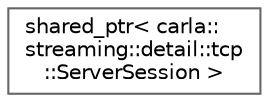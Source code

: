 digraph "类继承关系图"
{
 // INTERACTIVE_SVG=YES
 // LATEX_PDF_SIZE
  bgcolor="transparent";
  edge [fontname=Helvetica,fontsize=10,labelfontname=Helvetica,labelfontsize=10];
  node [fontname=Helvetica,fontsize=10,shape=box,height=0.2,width=0.4];
  rankdir="LR";
  Node0 [id="Node000000",label="shared_ptr\< carla::\lstreaming::detail::tcp\l::ServerSession \>",height=0.2,width=0.4,color="grey40", fillcolor="white", style="filled",URL="$d5/d71/classstd_1_1shared__ptr_3_01carla_1_1streaming_1_1detail_1_1tcp_1_1ServerSession_01_4.html",tooltip=" "];
}
